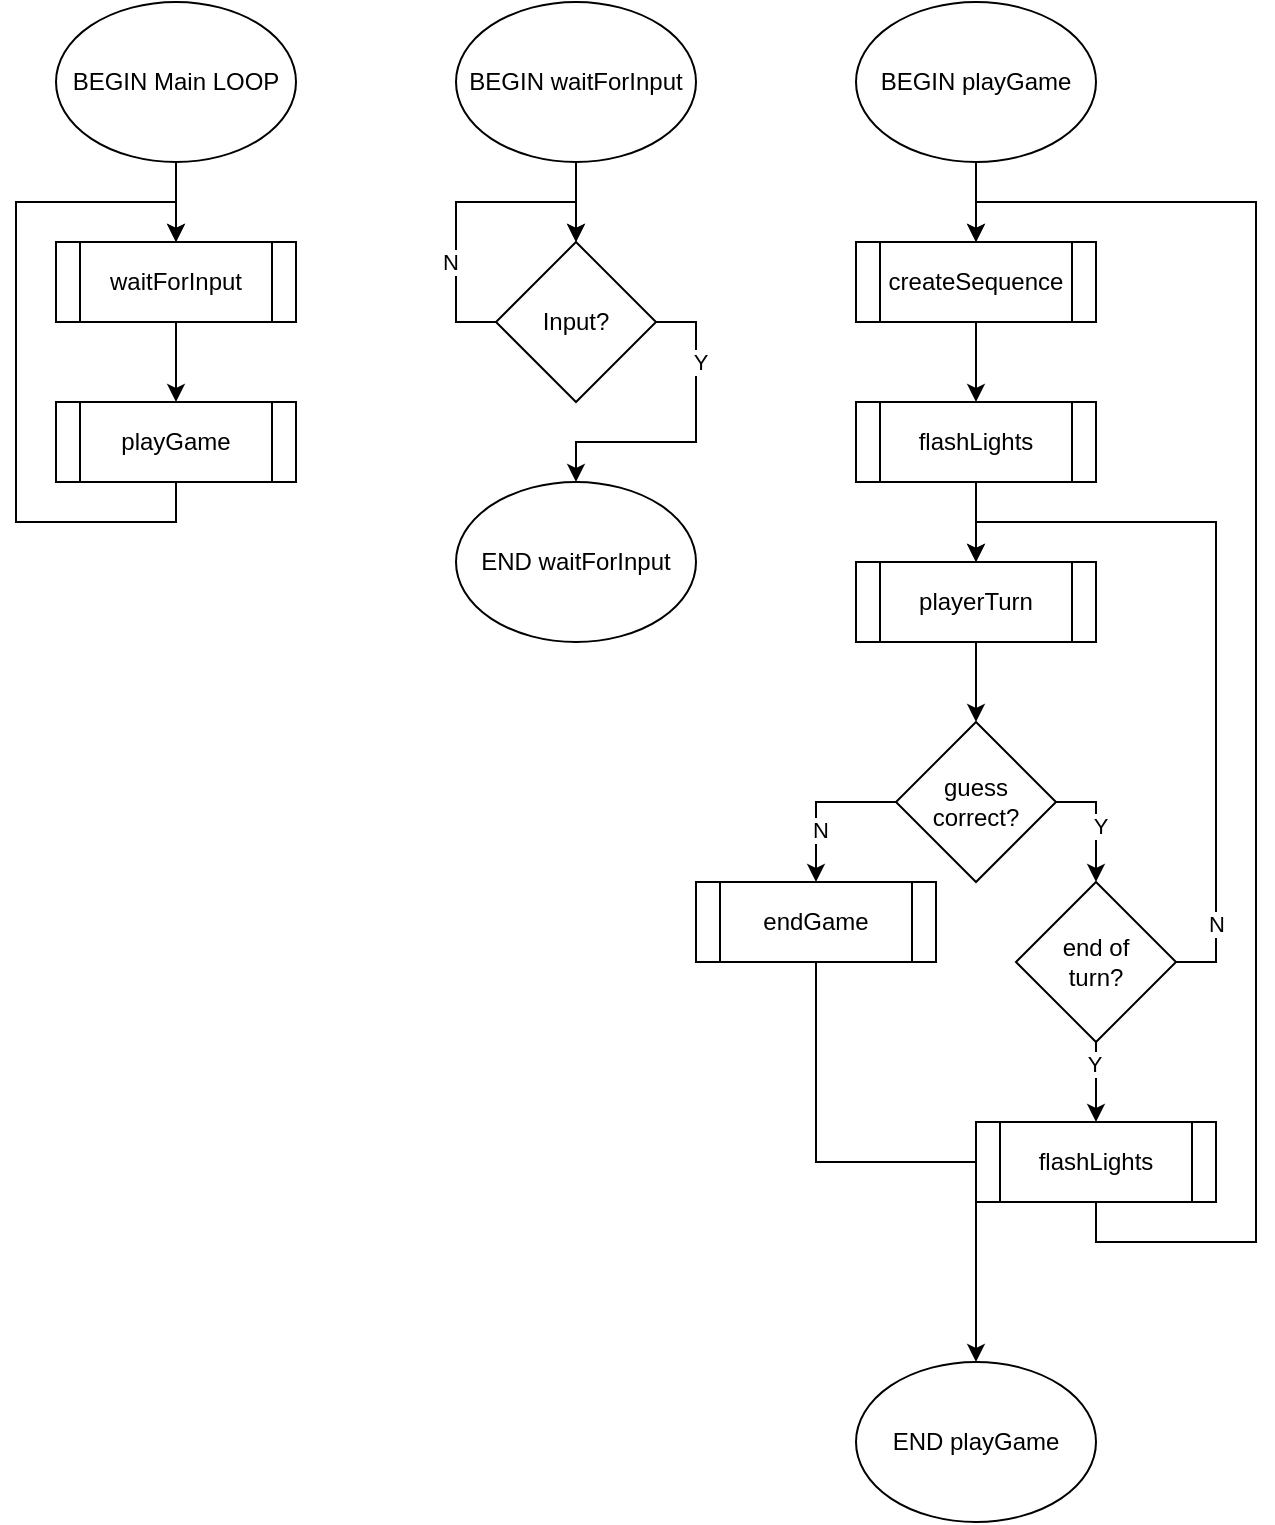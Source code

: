 <mxfile version="24.2.5" type="device">
  <diagram name="Page-1" id="fapyUFA1WzPESnKfKPGh">
    <mxGraphModel dx="1405" dy="872" grid="1" gridSize="10" guides="1" tooltips="1" connect="1" arrows="1" fold="1" page="0" pageScale="1" pageWidth="850" pageHeight="1100" math="0" shadow="0">
      <root>
        <mxCell id="0" />
        <mxCell id="1" parent="0" />
        <mxCell id="wpjqSPbUbbXMvBfUG91C-6" value="" style="edgeStyle=orthogonalEdgeStyle;rounded=0;orthogonalLoop=1;jettySize=auto;html=1;" edge="1" parent="1" source="wpjqSPbUbbXMvBfUG91C-1" target="wpjqSPbUbbXMvBfUG91C-3">
          <mxGeometry relative="1" as="geometry" />
        </mxCell>
        <mxCell id="wpjqSPbUbbXMvBfUG91C-1" value="BEGIN Main LOOP" style="ellipse;whiteSpace=wrap;html=1;" vertex="1" parent="1">
          <mxGeometry x="320" y="40" width="120" height="80" as="geometry" />
        </mxCell>
        <mxCell id="wpjqSPbUbbXMvBfUG91C-7" value="" style="edgeStyle=orthogonalEdgeStyle;rounded=0;orthogonalLoop=1;jettySize=auto;html=1;" edge="1" parent="1" source="wpjqSPbUbbXMvBfUG91C-3" target="wpjqSPbUbbXMvBfUG91C-5">
          <mxGeometry relative="1" as="geometry" />
        </mxCell>
        <mxCell id="wpjqSPbUbbXMvBfUG91C-3" value="waitForInput" style="shape=process;whiteSpace=wrap;html=1;backgroundOutline=1;" vertex="1" parent="1">
          <mxGeometry x="320" y="160" width="120" height="40" as="geometry" />
        </mxCell>
        <mxCell id="wpjqSPbUbbXMvBfUG91C-17" style="edgeStyle=orthogonalEdgeStyle;rounded=0;orthogonalLoop=1;jettySize=auto;html=1;exitX=0.5;exitY=1;exitDx=0;exitDy=0;entryX=0.5;entryY=0;entryDx=0;entryDy=0;" edge="1" parent="1" source="wpjqSPbUbbXMvBfUG91C-5" target="wpjqSPbUbbXMvBfUG91C-3">
          <mxGeometry relative="1" as="geometry">
            <Array as="points">
              <mxPoint x="380" y="300" />
              <mxPoint x="300" y="300" />
              <mxPoint x="300" y="140" />
              <mxPoint x="380" y="140" />
            </Array>
          </mxGeometry>
        </mxCell>
        <mxCell id="wpjqSPbUbbXMvBfUG91C-5" value="playGame" style="shape=process;whiteSpace=wrap;html=1;backgroundOutline=1;" vertex="1" parent="1">
          <mxGeometry x="320" y="240" width="120" height="40" as="geometry" />
        </mxCell>
        <mxCell id="wpjqSPbUbbXMvBfUG91C-12" value="" style="edgeStyle=orthogonalEdgeStyle;rounded=0;orthogonalLoop=1;jettySize=auto;html=1;" edge="1" parent="1" source="wpjqSPbUbbXMvBfUG91C-9" target="wpjqSPbUbbXMvBfUG91C-10">
          <mxGeometry relative="1" as="geometry" />
        </mxCell>
        <mxCell id="wpjqSPbUbbXMvBfUG91C-9" value="BEGIN waitForInput" style="ellipse;whiteSpace=wrap;html=1;" vertex="1" parent="1">
          <mxGeometry x="520" y="40" width="120" height="80" as="geometry" />
        </mxCell>
        <mxCell id="wpjqSPbUbbXMvBfUG91C-13" style="edgeStyle=orthogonalEdgeStyle;rounded=0;orthogonalLoop=1;jettySize=auto;html=1;exitX=1;exitY=0.5;exitDx=0;exitDy=0;entryX=0.5;entryY=0;entryDx=0;entryDy=0;" edge="1" parent="1" source="wpjqSPbUbbXMvBfUG91C-10" target="wpjqSPbUbbXMvBfUG91C-11">
          <mxGeometry relative="1" as="geometry" />
        </mxCell>
        <mxCell id="wpjqSPbUbbXMvBfUG91C-14" value="Y" style="edgeLabel;html=1;align=center;verticalAlign=middle;resizable=0;points=[];" vertex="1" connectable="0" parent="wpjqSPbUbbXMvBfUG91C-13">
          <mxGeometry x="-0.5" y="2" relative="1" as="geometry">
            <mxPoint as="offset" />
          </mxGeometry>
        </mxCell>
        <mxCell id="wpjqSPbUbbXMvBfUG91C-10" value="Input?" style="rhombus;whiteSpace=wrap;html=1;" vertex="1" parent="1">
          <mxGeometry x="540" y="160" width="80" height="80" as="geometry" />
        </mxCell>
        <mxCell id="wpjqSPbUbbXMvBfUG91C-11" value="END waitForInput" style="ellipse;whiteSpace=wrap;html=1;" vertex="1" parent="1">
          <mxGeometry x="520" y="280" width="120" height="80" as="geometry" />
        </mxCell>
        <mxCell id="wpjqSPbUbbXMvBfUG91C-15" style="edgeStyle=orthogonalEdgeStyle;rounded=0;orthogonalLoop=1;jettySize=auto;html=1;exitX=0;exitY=0.5;exitDx=0;exitDy=0;entryX=0.5;entryY=0;entryDx=0;entryDy=0;" edge="1" parent="1" source="wpjqSPbUbbXMvBfUG91C-10" target="wpjqSPbUbbXMvBfUG91C-10">
          <mxGeometry relative="1" as="geometry">
            <Array as="points">
              <mxPoint x="520" y="200" />
              <mxPoint x="520" y="140" />
              <mxPoint x="580" y="140" />
            </Array>
          </mxGeometry>
        </mxCell>
        <mxCell id="wpjqSPbUbbXMvBfUG91C-16" value="N" style="edgeLabel;html=1;align=center;verticalAlign=middle;resizable=0;points=[];" vertex="1" connectable="0" parent="wpjqSPbUbbXMvBfUG91C-15">
          <mxGeometry x="-0.375" y="3" relative="1" as="geometry">
            <mxPoint as="offset" />
          </mxGeometry>
        </mxCell>
        <mxCell id="wpjqSPbUbbXMvBfUG91C-27" value="" style="edgeStyle=orthogonalEdgeStyle;rounded=0;orthogonalLoop=1;jettySize=auto;html=1;" edge="1" parent="1" source="wpjqSPbUbbXMvBfUG91C-18" target="wpjqSPbUbbXMvBfUG91C-19">
          <mxGeometry relative="1" as="geometry" />
        </mxCell>
        <mxCell id="wpjqSPbUbbXMvBfUG91C-18" value="BEGIN playGame" style="ellipse;whiteSpace=wrap;html=1;" vertex="1" parent="1">
          <mxGeometry x="720" y="40" width="120" height="80" as="geometry" />
        </mxCell>
        <mxCell id="wpjqSPbUbbXMvBfUG91C-28" value="" style="edgeStyle=orthogonalEdgeStyle;rounded=0;orthogonalLoop=1;jettySize=auto;html=1;" edge="1" parent="1" source="wpjqSPbUbbXMvBfUG91C-19" target="wpjqSPbUbbXMvBfUG91C-23">
          <mxGeometry relative="1" as="geometry" />
        </mxCell>
        <mxCell id="wpjqSPbUbbXMvBfUG91C-19" value="createSequence" style="shape=process;whiteSpace=wrap;html=1;backgroundOutline=1;" vertex="1" parent="1">
          <mxGeometry x="720" y="160" width="120" height="40" as="geometry" />
        </mxCell>
        <mxCell id="wpjqSPbUbbXMvBfUG91C-49" value="" style="edgeStyle=orthogonalEdgeStyle;rounded=0;orthogonalLoop=1;jettySize=auto;html=1;" edge="1" parent="1" source="wpjqSPbUbbXMvBfUG91C-21" target="wpjqSPbUbbXMvBfUG91C-39">
          <mxGeometry relative="1" as="geometry" />
        </mxCell>
        <mxCell id="wpjqSPbUbbXMvBfUG91C-21" value="playerTurn" style="shape=process;whiteSpace=wrap;html=1;backgroundOutline=1;" vertex="1" parent="1">
          <mxGeometry x="720" y="320" width="120" height="40" as="geometry" />
        </mxCell>
        <mxCell id="wpjqSPbUbbXMvBfUG91C-48" value="" style="edgeStyle=orthogonalEdgeStyle;rounded=0;orthogonalLoop=1;jettySize=auto;html=1;" edge="1" parent="1" source="wpjqSPbUbbXMvBfUG91C-23" target="wpjqSPbUbbXMvBfUG91C-21">
          <mxGeometry relative="1" as="geometry" />
        </mxCell>
        <mxCell id="wpjqSPbUbbXMvBfUG91C-23" value="flashLights" style="shape=process;whiteSpace=wrap;html=1;backgroundOutline=1;" vertex="1" parent="1">
          <mxGeometry x="720" y="240" width="120" height="40" as="geometry" />
        </mxCell>
        <mxCell id="wpjqSPbUbbXMvBfUG91C-41" style="edgeStyle=orthogonalEdgeStyle;rounded=0;orthogonalLoop=1;jettySize=auto;html=1;exitX=1;exitY=0.5;exitDx=0;exitDy=0;entryX=0.5;entryY=0;entryDx=0;entryDy=0;" edge="1" parent="1" source="wpjqSPbUbbXMvBfUG91C-39" target="wpjqSPbUbbXMvBfUG91C-40">
          <mxGeometry relative="1" as="geometry" />
        </mxCell>
        <mxCell id="wpjqSPbUbbXMvBfUG91C-47" value="Y" style="edgeLabel;html=1;align=center;verticalAlign=middle;resizable=0;points=[];" vertex="1" connectable="0" parent="wpjqSPbUbbXMvBfUG91C-41">
          <mxGeometry x="0.067" y="2" relative="1" as="geometry">
            <mxPoint as="offset" />
          </mxGeometry>
        </mxCell>
        <mxCell id="wpjqSPbUbbXMvBfUG91C-44" style="edgeStyle=orthogonalEdgeStyle;rounded=0;orthogonalLoop=1;jettySize=auto;html=1;exitX=0;exitY=0.5;exitDx=0;exitDy=0;" edge="1" parent="1" source="wpjqSPbUbbXMvBfUG91C-39" target="wpjqSPbUbbXMvBfUG91C-43">
          <mxGeometry relative="1" as="geometry" />
        </mxCell>
        <mxCell id="wpjqSPbUbbXMvBfUG91C-45" value="N" style="edgeLabel;html=1;align=center;verticalAlign=middle;resizable=0;points=[];" vertex="1" connectable="0" parent="wpjqSPbUbbXMvBfUG91C-44">
          <mxGeometry x="0.35" y="2" relative="1" as="geometry">
            <mxPoint as="offset" />
          </mxGeometry>
        </mxCell>
        <mxCell id="wpjqSPbUbbXMvBfUG91C-39" value="guess correct?" style="rhombus;whiteSpace=wrap;html=1;" vertex="1" parent="1">
          <mxGeometry x="740" y="400" width="80" height="80" as="geometry" />
        </mxCell>
        <mxCell id="wpjqSPbUbbXMvBfUG91C-52" style="edgeStyle=orthogonalEdgeStyle;rounded=0;orthogonalLoop=1;jettySize=auto;html=1;exitX=1;exitY=0.5;exitDx=0;exitDy=0;entryX=0.5;entryY=0;entryDx=0;entryDy=0;" edge="1" parent="1" source="wpjqSPbUbbXMvBfUG91C-40" target="wpjqSPbUbbXMvBfUG91C-21">
          <mxGeometry relative="1" as="geometry" />
        </mxCell>
        <mxCell id="wpjqSPbUbbXMvBfUG91C-53" value="N" style="edgeLabel;html=1;align=center;verticalAlign=middle;resizable=0;points=[];" vertex="1" connectable="0" parent="wpjqSPbUbbXMvBfUG91C-52">
          <mxGeometry x="-0.792" relative="1" as="geometry">
            <mxPoint as="offset" />
          </mxGeometry>
        </mxCell>
        <mxCell id="wpjqSPbUbbXMvBfUG91C-58" value="" style="edgeStyle=orthogonalEdgeStyle;rounded=0;orthogonalLoop=1;jettySize=auto;html=1;" edge="1" parent="1" source="wpjqSPbUbbXMvBfUG91C-40" target="wpjqSPbUbbXMvBfUG91C-57">
          <mxGeometry relative="1" as="geometry" />
        </mxCell>
        <mxCell id="wpjqSPbUbbXMvBfUG91C-60" value="Y" style="edgeLabel;html=1;align=center;verticalAlign=middle;resizable=0;points=[];" vertex="1" connectable="0" parent="wpjqSPbUbbXMvBfUG91C-58">
          <mxGeometry x="-0.45" y="-1" relative="1" as="geometry">
            <mxPoint as="offset" />
          </mxGeometry>
        </mxCell>
        <mxCell id="wpjqSPbUbbXMvBfUG91C-40" value="end of&lt;div&gt;turn?&lt;/div&gt;" style="rhombus;whiteSpace=wrap;html=1;" vertex="1" parent="1">
          <mxGeometry x="800" y="480" width="80" height="80" as="geometry" />
        </mxCell>
        <mxCell id="wpjqSPbUbbXMvBfUG91C-62" style="edgeStyle=orthogonalEdgeStyle;rounded=0;orthogonalLoop=1;jettySize=auto;html=1;exitX=0.5;exitY=1;exitDx=0;exitDy=0;entryX=0.5;entryY=0;entryDx=0;entryDy=0;" edge="1" parent="1" source="wpjqSPbUbbXMvBfUG91C-43" target="wpjqSPbUbbXMvBfUG91C-61">
          <mxGeometry relative="1" as="geometry" />
        </mxCell>
        <mxCell id="wpjqSPbUbbXMvBfUG91C-43" value="endGame" style="shape=process;whiteSpace=wrap;html=1;backgroundOutline=1;" vertex="1" parent="1">
          <mxGeometry x="640" y="480" width="120" height="40" as="geometry" />
        </mxCell>
        <mxCell id="wpjqSPbUbbXMvBfUG91C-59" style="edgeStyle=orthogonalEdgeStyle;rounded=0;orthogonalLoop=1;jettySize=auto;html=1;exitX=0.5;exitY=1;exitDx=0;exitDy=0;entryX=0.5;entryY=0;entryDx=0;entryDy=0;" edge="1" parent="1" source="wpjqSPbUbbXMvBfUG91C-57" target="wpjqSPbUbbXMvBfUG91C-19">
          <mxGeometry relative="1" as="geometry">
            <Array as="points">
              <mxPoint x="840" y="660" />
              <mxPoint x="920" y="660" />
              <mxPoint x="920" y="140" />
              <mxPoint x="780" y="140" />
            </Array>
          </mxGeometry>
        </mxCell>
        <mxCell id="wpjqSPbUbbXMvBfUG91C-57" value="flashLights" style="shape=process;whiteSpace=wrap;html=1;backgroundOutline=1;" vertex="1" parent="1">
          <mxGeometry x="780" y="600" width="120" height="40" as="geometry" />
        </mxCell>
        <mxCell id="wpjqSPbUbbXMvBfUG91C-61" value="END playGame" style="ellipse;whiteSpace=wrap;html=1;" vertex="1" parent="1">
          <mxGeometry x="720" y="720" width="120" height="80" as="geometry" />
        </mxCell>
      </root>
    </mxGraphModel>
  </diagram>
</mxfile>
